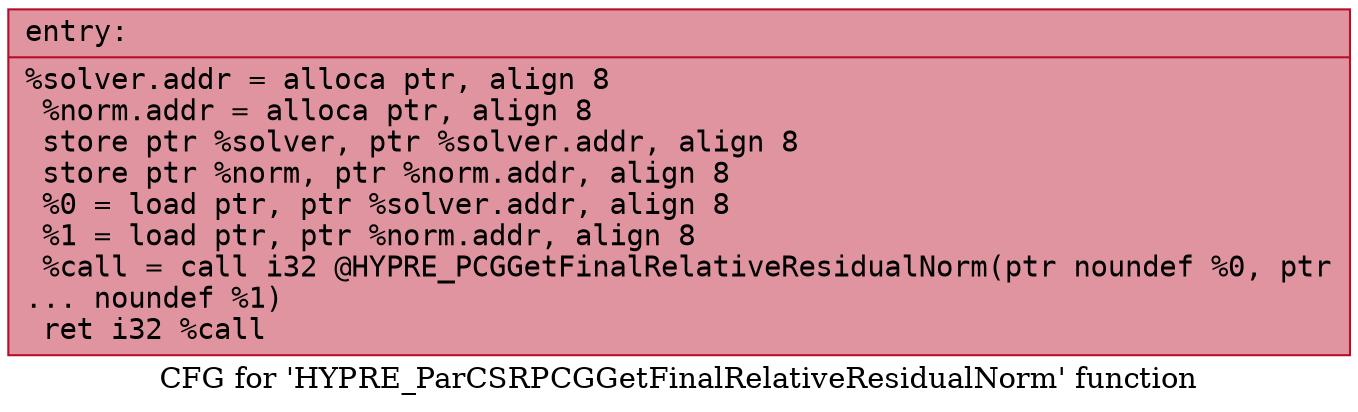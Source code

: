 digraph "CFG for 'HYPRE_ParCSRPCGGetFinalRelativeResidualNorm' function" {
	label="CFG for 'HYPRE_ParCSRPCGGetFinalRelativeResidualNorm' function";

	Node0x55f91b63d2d0 [shape=record,color="#b70d28ff", style=filled, fillcolor="#b70d2870" fontname="Courier",label="{entry:\l|  %solver.addr = alloca ptr, align 8\l  %norm.addr = alloca ptr, align 8\l  store ptr %solver, ptr %solver.addr, align 8\l  store ptr %norm, ptr %norm.addr, align 8\l  %0 = load ptr, ptr %solver.addr, align 8\l  %1 = load ptr, ptr %norm.addr, align 8\l  %call = call i32 @HYPRE_PCGGetFinalRelativeResidualNorm(ptr noundef %0, ptr\l... noundef %1)\l  ret i32 %call\l}"];
}
